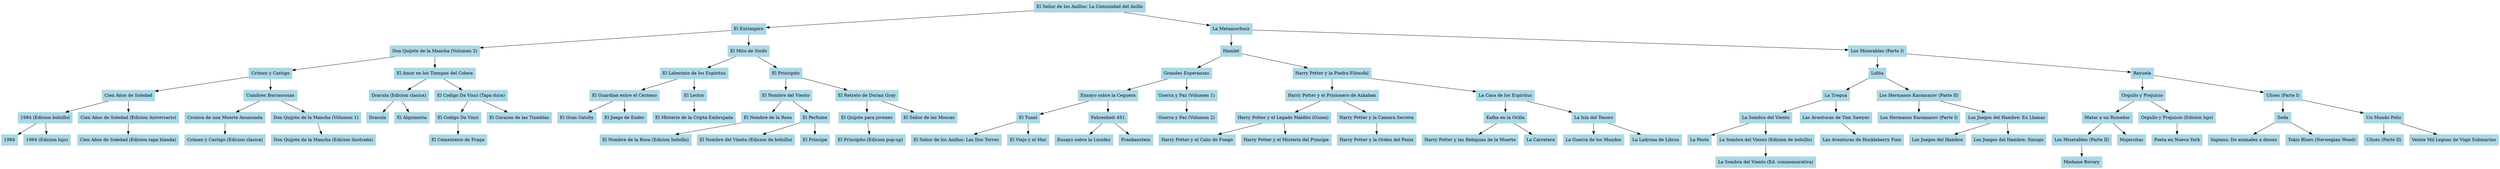 digraph AVL {
  node [shape=box, style=filled, color=lightblue];
  "El Señor de los Anillos: La Comunidad del Anillo";
  "El Señor de los Anillos: La Comunidad del Anillo" -> "El Extranjero";
  "El Extranjero";
  "El Extranjero" -> "Don Quijote de la Mancha (Volumen 2)";
  "Don Quijote de la Mancha (Volumen 2)";
  "Don Quijote de la Mancha (Volumen 2)" -> "Crimen y Castigo";
  "Crimen y Castigo";
  "Crimen y Castigo" -> "Cien Años de Soledad";
  "Cien Años de Soledad";
  "Cien Años de Soledad" -> "1984 (Edicion bolsillo)";
  "1984 (Edicion bolsillo)";
  "1984 (Edicion bolsillo)" -> "1984";
  "1984";
  "1984 (Edicion bolsillo)" -> "1984 (Edicion lujo)";
  "1984 (Edicion lujo)";
  "Cien Años de Soledad" -> "Cien Años de Soledad (Edicion Aniversario)";
  "Cien Años de Soledad (Edicion Aniversario)";
  "Cien Años de Soledad (Edicion Aniversario)" -> "Cien Años de Soledad (Edicion tapa blanda)";
  "Cien Años de Soledad (Edicion tapa blanda)";
  "Crimen y Castigo" -> "Cumbres Borrascosas";
  "Cumbres Borrascosas";
  "Cumbres Borrascosas" -> "Cronica de una Muerte Anunciada";
  "Cronica de una Muerte Anunciada";
  "Cronica de una Muerte Anunciada" -> "Crimen y Castigo (Edicion clasica)";
  "Crimen y Castigo (Edicion clasica)";
  "Cumbres Borrascosas" -> "Don Quijote de la Mancha (Volumen 1)";
  "Don Quijote de la Mancha (Volumen 1)";
  "Don Quijote de la Mancha (Volumen 1)" -> "Don Quijote de la Mancha (Edicion ilustrada)";
  "Don Quijote de la Mancha (Edicion ilustrada)";
  "Don Quijote de la Mancha (Volumen 2)" -> "El Amor en los Tiempos del Colera";
  "El Amor en los Tiempos del Colera";
  "El Amor en los Tiempos del Colera" -> "Dracula (Edicion clasica)";
  "Dracula (Edicion clasica)";
  "Dracula (Edicion clasica)" -> "Dracula";
  "Dracula";
  "Dracula (Edicion clasica)" -> "El Alquimista";
  "El Alquimista";
  "El Amor en los Tiempos del Colera" -> "El Codigo Da Vinci (Tapa dura)";
  "El Codigo Da Vinci (Tapa dura)";
  "El Codigo Da Vinci (Tapa dura)" -> "El Codigo Da Vinci";
  "El Codigo Da Vinci";
  "El Codigo Da Vinci" -> "El Cementerio de Praga";
  "El Cementerio de Praga";
  "El Codigo Da Vinci (Tapa dura)" -> "El Corazon de las Tinieblas";
  "El Corazon de las Tinieblas";
  "El Extranjero" -> "El Mito de Sisifo";
  "El Mito de Sisifo";
  "El Mito de Sisifo" -> "El Laberinto de los Espiritus";
  "El Laberinto de los Espiritus";
  "El Laberinto de los Espiritus" -> "El Guardian entre el Centeno";
  "El Guardian entre el Centeno";
  "El Guardian entre el Centeno" -> "El Gran Gatsby";
  "El Gran Gatsby";
  "El Guardian entre el Centeno" -> "El Juego de Ender";
  "El Juego de Ender";
  "El Laberinto de los Espiritus" -> "El Lector";
  "El Lector";
  "El Lector" -> "El Misterio de la Cripta Embrujada";
  "El Misterio de la Cripta Embrujada";
  "El Mito de Sisifo" -> "El Principito";
  "El Principito";
  "El Principito" -> "El Nombre del Viento";
  "El Nombre del Viento";
  "El Nombre del Viento" -> "El Nombre de la Rosa";
  "El Nombre de la Rosa";
  "El Nombre de la Rosa" -> "El Nombre de la Rosa (Edicion bolsillo)";
  "El Nombre de la Rosa (Edicion bolsillo)";
  "El Nombre del Viento" -> "El Perfume";
  "El Perfume";
  "El Perfume" -> "El Nombre del Viento (Edicion de bolsillo)";
  "El Nombre del Viento (Edicion de bolsillo)";
  "El Perfume" -> "El Principe";
  "El Principe";
  "El Principito" -> "El Retrato de Dorian Gray";
  "El Retrato de Dorian Gray";
  "El Retrato de Dorian Gray" -> "El Quijote para jovenes";
  "El Quijote para jovenes";
  "El Quijote para jovenes" -> "El Principito (Edicion pop-up)";
  "El Principito (Edicion pop-up)";
  "El Retrato de Dorian Gray" -> "El Señor de las Moscas";
  "El Señor de las Moscas";
  "El Señor de los Anillos: La Comunidad del Anillo" -> "La Metamorfosis";
  "La Metamorfosis";
  "La Metamorfosis" -> "Hamlet";
  "Hamlet";
  "Hamlet" -> "Grandes Esperanzas";
  "Grandes Esperanzas";
  "Grandes Esperanzas" -> "Ensayo sobre la Ceguera";
  "Ensayo sobre la Ceguera";
  "Ensayo sobre la Ceguera" -> "El Tunel";
  "El Tunel";
  "El Tunel" -> "El Señor de los Anillos: Las Dos Torres";
  "El Señor de los Anillos: Las Dos Torres";
  "El Tunel" -> "El Viejo y el Mar";
  "El Viejo y el Mar";
  "Ensayo sobre la Ceguera" -> "Fahrenheit 451";
  "Fahrenheit 451";
  "Fahrenheit 451" -> "Ensayo sobre la Lucidez";
  "Ensayo sobre la Lucidez";
  "Fahrenheit 451" -> "Frankenstein";
  "Frankenstein";
  "Grandes Esperanzas" -> "Guerra y Paz (Volumen 1)";
  "Guerra y Paz (Volumen 1)";
  "Guerra y Paz (Volumen 1)" -> "Guerra y Paz (Volumen 2)";
  "Guerra y Paz (Volumen 2)";
  "Hamlet" -> "Harry Potter y la Piedra Filosofal";
  "Harry Potter y la Piedra Filosofal";
  "Harry Potter y la Piedra Filosofal" -> "Harry Potter y el Prisionero de Azkaban";
  "Harry Potter y el Prisionero de Azkaban";
  "Harry Potter y el Prisionero de Azkaban" -> "Harry Potter y el Legado Maldito (Guion)";
  "Harry Potter y el Legado Maldito (Guion)";
  "Harry Potter y el Legado Maldito (Guion)" -> "Harry Potter y el Caliz de Fuego";
  "Harry Potter y el Caliz de Fuego";
  "Harry Potter y el Legado Maldito (Guion)" -> "Harry Potter y el Misterio del Principe";
  "Harry Potter y el Misterio del Principe";
  "Harry Potter y el Prisionero de Azkaban" -> "Harry Potter y la Camara Secreta";
  "Harry Potter y la Camara Secreta";
  "Harry Potter y la Camara Secreta" -> "Harry Potter y la Orden del Fenix";
  "Harry Potter y la Orden del Fenix";
  "Harry Potter y la Piedra Filosofal" -> "La Casa de los Espiritus";
  "La Casa de los Espiritus";
  "La Casa de los Espiritus" -> "Kafka en la Orilla";
  "Kafka en la Orilla";
  "Kafka en la Orilla" -> "Harry Potter y las Reliquias de la Muerte";
  "Harry Potter y las Reliquias de la Muerte";
  "Kafka en la Orilla" -> "La Carretera";
  "La Carretera";
  "La Casa de los Espiritus" -> "La Isla del Tesoro";
  "La Isla del Tesoro";
  "La Isla del Tesoro" -> "La Guerra de los Mundos";
  "La Guerra de los Mundos";
  "La Isla del Tesoro" -> "La Ladrona de Libros";
  "La Ladrona de Libros";
  "La Metamorfosis" -> "Los Miserables (Parte I)";
  "Los Miserables (Parte I)";
  "Los Miserables (Parte I)" -> "Lolita";
  "Lolita";
  "Lolita" -> "La Tregua";
  "La Tregua";
  "La Tregua" -> "La Sombra del Viento";
  "La Sombra del Viento";
  "La Sombra del Viento" -> "La Peste";
  "La Peste";
  "La Sombra del Viento" -> "La Sombra del Viento (Edicion de bolsillo)";
  "La Sombra del Viento (Edicion de bolsillo)";
  "La Sombra del Viento (Edicion de bolsillo)" -> "La Sombra del Viento (Ed. conmemorativa)";
  "La Sombra del Viento (Ed. conmemorativa)";
  "La Tregua" -> "Las Aventuras de Tom Sawyer";
  "Las Aventuras de Tom Sawyer";
  "Las Aventuras de Tom Sawyer" -> "Las Aventuras de Huckleberry Finn";
  "Las Aventuras de Huckleberry Finn";
  "Lolita" -> "Los Hermanos Karamazov (Parte II)";
  "Los Hermanos Karamazov (Parte II)";
  "Los Hermanos Karamazov (Parte II)" -> "Los Hermanos Karamazov (Parte I)";
  "Los Hermanos Karamazov (Parte I)";
  "Los Hermanos Karamazov (Parte II)" -> "Los Juegos del Hambre: En Llamas";
  "Los Juegos del Hambre: En Llamas";
  "Los Juegos del Hambre: En Llamas" -> "Los Juegos del Hambre";
  "Los Juegos del Hambre";
  "Los Juegos del Hambre: En Llamas" -> "Los Juegos del Hambre: Sinsajo";
  "Los Juegos del Hambre: Sinsajo";
  "Los Miserables (Parte I)" -> "Rayuela";
  "Rayuela";
  "Rayuela" -> "Orgullo y Prejuicio";
  "Orgullo y Prejuicio";
  "Orgullo y Prejuicio" -> "Matar a un Ruiseñor";
  "Matar a un Ruiseñor";
  "Matar a un Ruiseñor" -> "Los Miserables (Parte II)";
  "Los Miserables (Parte II)";
  "Los Miserables (Parte II)" -> "Madame Bovary";
  "Madame Bovary";
  "Matar a un Ruiseñor" -> "Mujercitas";
  "Mujercitas";
  "Orgullo y Prejuicio" -> "Orgullo y Prejuicio (Edicion lujo)";
  "Orgullo y Prejuicio (Edicion lujo)";
  "Orgullo y Prejuicio (Edicion lujo)" -> "Poeta en Nueva York";
  "Poeta en Nueva York";
  "Rayuela" -> "Ulises (Parte I)";
  "Ulises (Parte I)";
  "Ulises (Parte I)" -> "Seda";
  "Seda";
  "Seda" -> "Sapiens: De animales a dioses";
  "Sapiens: De animales a dioses";
  "Seda" -> "Tokio Blues (Norwegian Wood)";
  "Tokio Blues (Norwegian Wood)";
  "Ulises (Parte I)" -> "Un Mundo Feliz";
  "Un Mundo Feliz";
  "Un Mundo Feliz" -> "Ulises (Parte II)";
  "Ulises (Parte II)";
  "Un Mundo Feliz" -> "Veinte Mil Leguas de Viaje Submarino";
  "Veinte Mil Leguas de Viaje Submarino";
}
